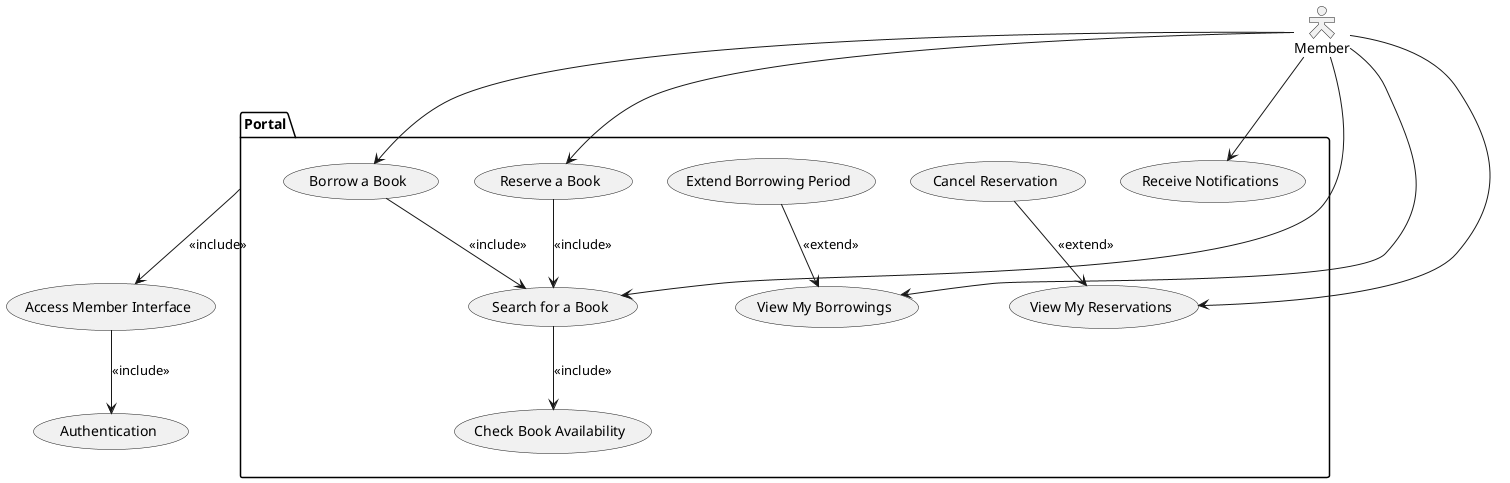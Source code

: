 @startuml

skinparam actorStyle Hollow 

actor Member

package "Portal" {
    usecase "Borrow a Book" as UC_BORROW_BOOK
    usecase "Reserve a Book" as UC_RESERVE_BOOK
    usecase "Search for a Book" as UC_SEARCH_BOOK
    usecase "Check Book Availability" as UC_CHECK_BOOK
    usecase "View My Borrowings" as UC_VIEW_BORROWINGS
    usecase "View My Reservations" as UC_VIEW_RESERVATIONS
    usecase "Extend Borrowing Period" as UC_EXTEND_BORROW
    usecase "Cancel Reservation" as UC_CANCEL_RESERVATION
    usecase "Receive Notifications" as UC_RECEIVE_NOTIFICATIONS
}

usecase "Access Member Interface" as UC_ACCESS_INTERFACE
usecase "Authentication" as UC_AUTH

Portal --> UC_ACCESS_INTERFACE : <<include>>

Member --> UC_SEARCH_BOOK
Member --> UC_BORROW_BOOK
Member --> UC_RESERVE_BOOK
Member --> UC_VIEW_BORROWINGS
Member --> UC_VIEW_RESERVATIONS
Member --> UC_RECEIVE_NOTIFICATIONS

UC_RESERVE_BOOK --> UC_SEARCH_BOOK : <<include>>
UC_BORROW_BOOK --> UC_SEARCH_BOOK : <<include>>
UC_SEARCH_BOOK --> UC_CHECK_BOOK : <<include>>
UC_ACCESS_INTERFACE --> UC_AUTH : <<include>>

UC_EXTEND_BORROW --> UC_VIEW_BORROWINGS : <<extend>>
UC_CANCEL_RESERVATION --> UC_VIEW_RESERVATIONS : <<extend>>

@enduml